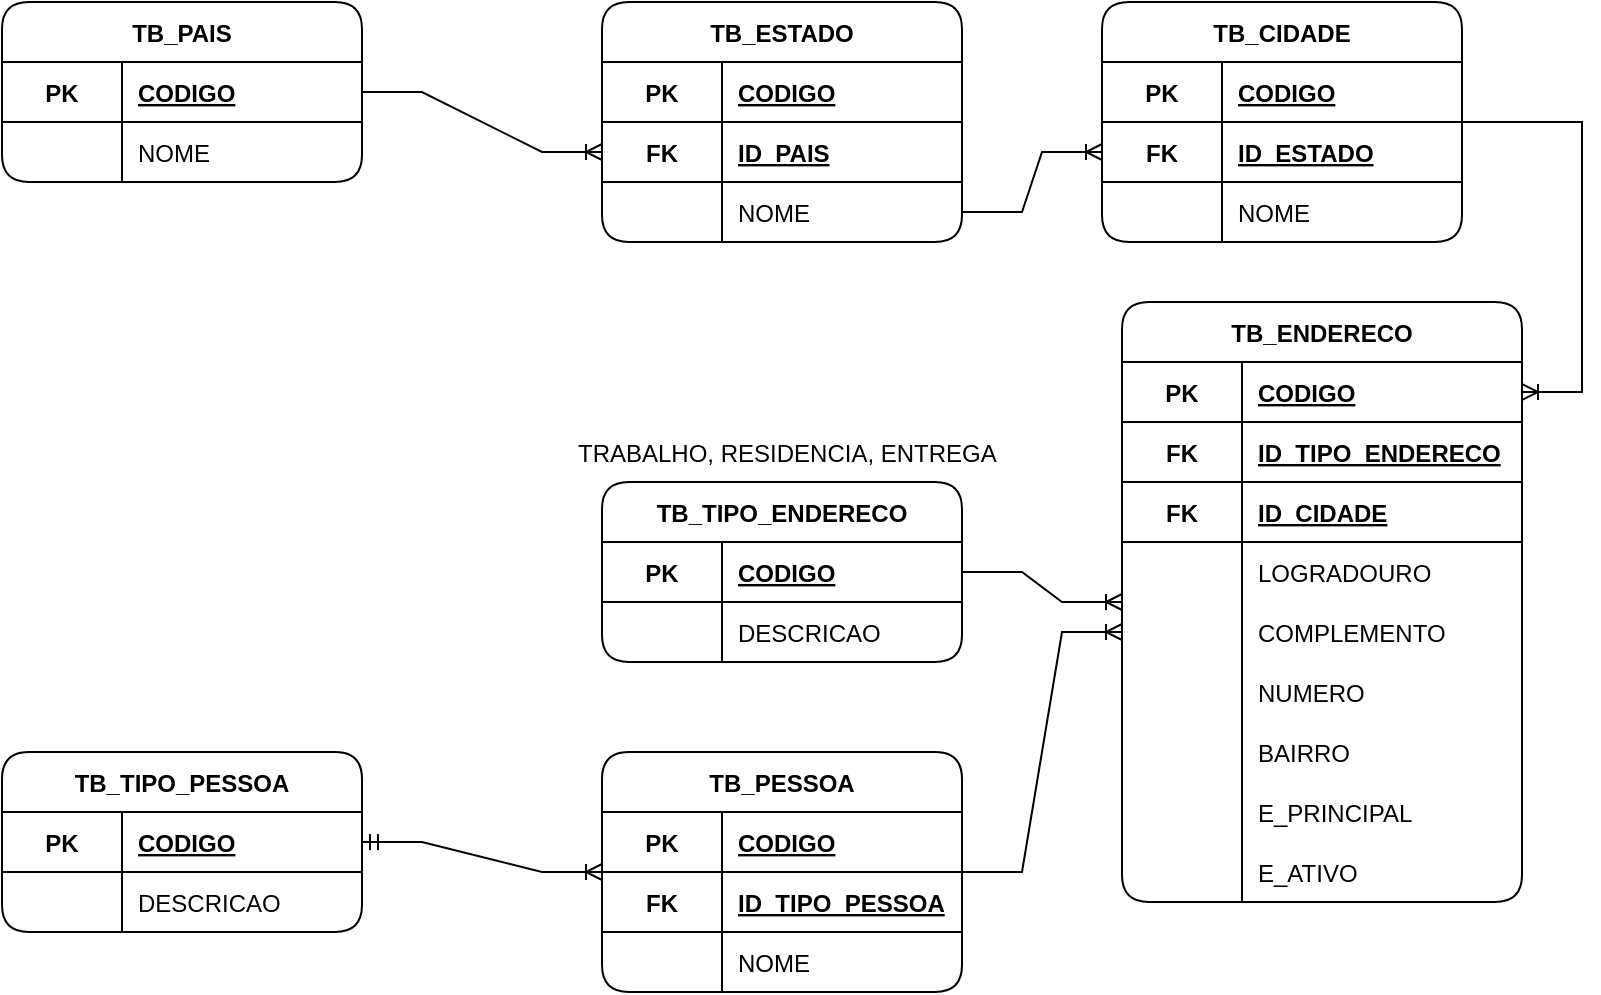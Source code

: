 <mxfile version="20.2.3" type="device"><diagram id="i-SD2bK4iuJnEIOqlncU" name="Página-1"><mxGraphModel dx="973" dy="527" grid="1" gridSize="10" guides="1" tooltips="1" connect="1" arrows="1" fold="1" page="1" pageScale="1" pageWidth="827" pageHeight="1169" math="0" shadow="0"><root><mxCell id="0"/><mxCell id="1" parent="0"/><mxCell id="8jHYjK7J1Tj9A5m1yeMU-17" value="TB_TIPO_PESSOA" style="shape=table;startSize=30;container=1;collapsible=1;childLayout=tableLayout;fixedRows=1;rowLines=0;fontStyle=1;align=center;resizeLast=1;swimlaneFillColor=default;rounded=1;sketch=0;" vertex="1" parent="1"><mxGeometry x="10" y="395" width="180" height="90" as="geometry"/></mxCell><mxCell id="8jHYjK7J1Tj9A5m1yeMU-21" value="" style="shape=tableRow;horizontal=0;startSize=0;swimlaneHead=0;swimlaneBody=0;fillColor=none;collapsible=0;dropTarget=0;points=[[0,0.5],[1,0.5]];portConstraint=eastwest;top=0;left=0;right=0;bottom=1;" vertex="1" parent="8jHYjK7J1Tj9A5m1yeMU-17"><mxGeometry y="30" width="180" height="30" as="geometry"/></mxCell><mxCell id="8jHYjK7J1Tj9A5m1yeMU-22" value="PK" style="shape=partialRectangle;connectable=0;fillColor=none;top=0;left=0;bottom=0;right=0;fontStyle=1;overflow=hidden;" vertex="1" parent="8jHYjK7J1Tj9A5m1yeMU-21"><mxGeometry width="60" height="30" as="geometry"><mxRectangle width="60" height="30" as="alternateBounds"/></mxGeometry></mxCell><mxCell id="8jHYjK7J1Tj9A5m1yeMU-23" value="CODIGO" style="shape=partialRectangle;connectable=0;fillColor=none;top=0;left=0;bottom=0;right=0;align=left;spacingLeft=6;fontStyle=5;overflow=hidden;" vertex="1" parent="8jHYjK7J1Tj9A5m1yeMU-21"><mxGeometry x="60" width="120" height="30" as="geometry"><mxRectangle width="120" height="30" as="alternateBounds"/></mxGeometry></mxCell><mxCell id="8jHYjK7J1Tj9A5m1yeMU-24" value="" style="shape=tableRow;horizontal=0;startSize=0;swimlaneHead=0;swimlaneBody=0;fillColor=none;collapsible=0;dropTarget=0;points=[[0,0.5],[1,0.5]];portConstraint=eastwest;top=0;left=0;right=0;bottom=0;" vertex="1" parent="8jHYjK7J1Tj9A5m1yeMU-17"><mxGeometry y="60" width="180" height="30" as="geometry"/></mxCell><mxCell id="8jHYjK7J1Tj9A5m1yeMU-25" value="" style="shape=partialRectangle;connectable=0;fillColor=none;top=0;left=0;bottom=0;right=0;editable=1;overflow=hidden;" vertex="1" parent="8jHYjK7J1Tj9A5m1yeMU-24"><mxGeometry width="60" height="30" as="geometry"><mxRectangle width="60" height="30" as="alternateBounds"/></mxGeometry></mxCell><mxCell id="8jHYjK7J1Tj9A5m1yeMU-26" value="DESCRICAO" style="shape=partialRectangle;connectable=0;fillColor=none;top=0;left=0;bottom=0;right=0;align=left;spacingLeft=6;overflow=hidden;" vertex="1" parent="8jHYjK7J1Tj9A5m1yeMU-24"><mxGeometry x="60" width="120" height="30" as="geometry"><mxRectangle width="120" height="30" as="alternateBounds"/></mxGeometry></mxCell><mxCell id="8jHYjK7J1Tj9A5m1yeMU-30" value="TB_PESSOA" style="shape=table;startSize=30;container=1;collapsible=1;childLayout=tableLayout;fixedRows=1;rowLines=0;fontStyle=1;align=center;resizeLast=1;swimlaneFillColor=default;rounded=1;sketch=0;" vertex="1" parent="1"><mxGeometry x="310" y="395" width="180" height="120" as="geometry"/></mxCell><mxCell id="8jHYjK7J1Tj9A5m1yeMU-31" value="" style="shape=tableRow;horizontal=0;startSize=0;swimlaneHead=0;swimlaneBody=0;fillColor=none;collapsible=0;dropTarget=0;points=[[0,0.5],[1,0.5]];portConstraint=eastwest;top=0;left=0;right=0;bottom=1;" vertex="1" parent="8jHYjK7J1Tj9A5m1yeMU-30"><mxGeometry y="30" width="180" height="30" as="geometry"/></mxCell><mxCell id="8jHYjK7J1Tj9A5m1yeMU-32" value="PK" style="shape=partialRectangle;connectable=0;fillColor=none;top=0;left=0;bottom=0;right=0;fontStyle=1;overflow=hidden;" vertex="1" parent="8jHYjK7J1Tj9A5m1yeMU-31"><mxGeometry width="60" height="30" as="geometry"><mxRectangle width="60" height="30" as="alternateBounds"/></mxGeometry></mxCell><mxCell id="8jHYjK7J1Tj9A5m1yeMU-33" value="CODIGO" style="shape=partialRectangle;connectable=0;fillColor=none;top=0;left=0;bottom=0;right=0;align=left;spacingLeft=6;fontStyle=5;overflow=hidden;" vertex="1" parent="8jHYjK7J1Tj9A5m1yeMU-31"><mxGeometry x="60" width="120" height="30" as="geometry"><mxRectangle width="120" height="30" as="alternateBounds"/></mxGeometry></mxCell><mxCell id="8jHYjK7J1Tj9A5m1yeMU-37" value="" style="shape=tableRow;horizontal=0;startSize=0;swimlaneHead=0;swimlaneBody=0;fillColor=none;collapsible=0;dropTarget=0;points=[[0,0.5],[1,0.5]];portConstraint=eastwest;top=0;left=0;right=0;bottom=1;" vertex="1" parent="8jHYjK7J1Tj9A5m1yeMU-30"><mxGeometry y="60" width="180" height="30" as="geometry"/></mxCell><mxCell id="8jHYjK7J1Tj9A5m1yeMU-38" value="FK" style="shape=partialRectangle;connectable=0;fillColor=none;top=0;left=0;bottom=0;right=0;fontStyle=1;overflow=hidden;" vertex="1" parent="8jHYjK7J1Tj9A5m1yeMU-37"><mxGeometry width="60" height="30" as="geometry"><mxRectangle width="60" height="30" as="alternateBounds"/></mxGeometry></mxCell><mxCell id="8jHYjK7J1Tj9A5m1yeMU-39" value="ID_TIPO_PESSOA" style="shape=partialRectangle;connectable=0;fillColor=none;top=0;left=0;bottom=0;right=0;align=left;spacingLeft=6;fontStyle=5;overflow=hidden;" vertex="1" parent="8jHYjK7J1Tj9A5m1yeMU-37"><mxGeometry x="60" width="120" height="30" as="geometry"><mxRectangle width="120" height="30" as="alternateBounds"/></mxGeometry></mxCell><mxCell id="8jHYjK7J1Tj9A5m1yeMU-34" value="" style="shape=tableRow;horizontal=0;startSize=0;swimlaneHead=0;swimlaneBody=0;fillColor=none;collapsible=0;dropTarget=0;points=[[0,0.5],[1,0.5]];portConstraint=eastwest;top=0;left=0;right=0;bottom=0;" vertex="1" parent="8jHYjK7J1Tj9A5m1yeMU-30"><mxGeometry y="90" width="180" height="30" as="geometry"/></mxCell><mxCell id="8jHYjK7J1Tj9A5m1yeMU-35" value="" style="shape=partialRectangle;connectable=0;fillColor=none;top=0;left=0;bottom=0;right=0;editable=1;overflow=hidden;" vertex="1" parent="8jHYjK7J1Tj9A5m1yeMU-34"><mxGeometry width="60" height="30" as="geometry"><mxRectangle width="60" height="30" as="alternateBounds"/></mxGeometry></mxCell><mxCell id="8jHYjK7J1Tj9A5m1yeMU-36" value="NOME" style="shape=partialRectangle;connectable=0;fillColor=none;top=0;left=0;bottom=0;right=0;align=left;spacingLeft=6;overflow=hidden;" vertex="1" parent="8jHYjK7J1Tj9A5m1yeMU-34"><mxGeometry x="60" width="120" height="30" as="geometry"><mxRectangle width="120" height="30" as="alternateBounds"/></mxGeometry></mxCell><mxCell id="8jHYjK7J1Tj9A5m1yeMU-40" value="" style="edgeStyle=entityRelationEdgeStyle;fontSize=12;html=1;endArrow=ERoneToMany;startArrow=ERmandOne;rounded=0;" edge="1" parent="1" source="8jHYjK7J1Tj9A5m1yeMU-17" target="8jHYjK7J1Tj9A5m1yeMU-30"><mxGeometry width="100" height="100" relative="1" as="geometry"><mxPoint x="280" y="665" as="sourcePoint"/><mxPoint x="380" y="565" as="targetPoint"/></mxGeometry></mxCell><mxCell id="8jHYjK7J1Tj9A5m1yeMU-41" value="TB_ENDERECO" style="shape=table;startSize=30;container=1;collapsible=1;childLayout=tableLayout;fixedRows=1;rowLines=0;fontStyle=1;align=center;resizeLast=1;swimlaneFillColor=default;rounded=1;sketch=0;" vertex="1" parent="1"><mxGeometry x="570" y="170" width="200" height="300" as="geometry"/></mxCell><mxCell id="8jHYjK7J1Tj9A5m1yeMU-42" value="" style="shape=tableRow;horizontal=0;startSize=0;swimlaneHead=0;swimlaneBody=0;fillColor=none;collapsible=0;dropTarget=0;points=[[0,0.5],[1,0.5]];portConstraint=eastwest;top=0;left=0;right=0;bottom=1;" vertex="1" parent="8jHYjK7J1Tj9A5m1yeMU-41"><mxGeometry y="30" width="200" height="30" as="geometry"/></mxCell><mxCell id="8jHYjK7J1Tj9A5m1yeMU-43" value="PK" style="shape=partialRectangle;connectable=0;fillColor=none;top=0;left=0;bottom=0;right=0;fontStyle=1;overflow=hidden;" vertex="1" parent="8jHYjK7J1Tj9A5m1yeMU-42"><mxGeometry width="60" height="30" as="geometry"><mxRectangle width="60" height="30" as="alternateBounds"/></mxGeometry></mxCell><mxCell id="8jHYjK7J1Tj9A5m1yeMU-44" value="CODIGO" style="shape=partialRectangle;connectable=0;fillColor=none;top=0;left=0;bottom=0;right=0;align=left;spacingLeft=6;fontStyle=5;overflow=hidden;" vertex="1" parent="8jHYjK7J1Tj9A5m1yeMU-42"><mxGeometry x="60" width="140" height="30" as="geometry"><mxRectangle width="140" height="30" as="alternateBounds"/></mxGeometry></mxCell><mxCell id="8jHYjK7J1Tj9A5m1yeMU-107" value="" style="shape=tableRow;horizontal=0;startSize=0;swimlaneHead=0;swimlaneBody=0;fillColor=none;collapsible=0;dropTarget=0;points=[[0,0.5],[1,0.5]];portConstraint=eastwest;top=0;left=0;right=0;bottom=1;" vertex="1" parent="8jHYjK7J1Tj9A5m1yeMU-41"><mxGeometry y="60" width="200" height="30" as="geometry"/></mxCell><mxCell id="8jHYjK7J1Tj9A5m1yeMU-108" value="FK" style="shape=partialRectangle;connectable=0;fillColor=none;top=0;left=0;bottom=0;right=0;fontStyle=1;overflow=hidden;" vertex="1" parent="8jHYjK7J1Tj9A5m1yeMU-107"><mxGeometry width="60" height="30" as="geometry"><mxRectangle width="60" height="30" as="alternateBounds"/></mxGeometry></mxCell><mxCell id="8jHYjK7J1Tj9A5m1yeMU-109" value="ID_TIPO_ENDERECO" style="shape=partialRectangle;connectable=0;fillColor=none;top=0;left=0;bottom=0;right=0;align=left;spacingLeft=6;fontStyle=5;overflow=hidden;" vertex="1" parent="8jHYjK7J1Tj9A5m1yeMU-107"><mxGeometry x="60" width="140" height="30" as="geometry"><mxRectangle width="140" height="30" as="alternateBounds"/></mxGeometry></mxCell><mxCell id="8jHYjK7J1Tj9A5m1yeMU-54" value="" style="shape=tableRow;horizontal=0;startSize=0;swimlaneHead=0;swimlaneBody=0;fillColor=none;collapsible=0;dropTarget=0;points=[[0,0.5],[1,0.5]];portConstraint=eastwest;top=0;left=0;right=0;bottom=1;" vertex="1" parent="8jHYjK7J1Tj9A5m1yeMU-41"><mxGeometry y="90" width="200" height="30" as="geometry"/></mxCell><mxCell id="8jHYjK7J1Tj9A5m1yeMU-55" value="FK" style="shape=partialRectangle;connectable=0;fillColor=none;top=0;left=0;bottom=0;right=0;fontStyle=1;overflow=hidden;" vertex="1" parent="8jHYjK7J1Tj9A5m1yeMU-54"><mxGeometry width="60" height="30" as="geometry"><mxRectangle width="60" height="30" as="alternateBounds"/></mxGeometry></mxCell><mxCell id="8jHYjK7J1Tj9A5m1yeMU-56" value="ID_CIDADE" style="shape=partialRectangle;connectable=0;fillColor=none;top=0;left=0;bottom=0;right=0;align=left;spacingLeft=6;fontStyle=5;overflow=hidden;" vertex="1" parent="8jHYjK7J1Tj9A5m1yeMU-54"><mxGeometry x="60" width="140" height="30" as="geometry"><mxRectangle width="140" height="30" as="alternateBounds"/></mxGeometry></mxCell><mxCell id="8jHYjK7J1Tj9A5m1yeMU-48" value="" style="shape=tableRow;horizontal=0;startSize=0;swimlaneHead=0;swimlaneBody=0;fillColor=none;collapsible=0;dropTarget=0;points=[[0,0.5],[1,0.5]];portConstraint=eastwest;top=0;left=0;right=0;bottom=0;" vertex="1" parent="8jHYjK7J1Tj9A5m1yeMU-41"><mxGeometry y="120" width="200" height="30" as="geometry"/></mxCell><mxCell id="8jHYjK7J1Tj9A5m1yeMU-49" value="" style="shape=partialRectangle;connectable=0;fillColor=none;top=0;left=0;bottom=0;right=0;editable=1;overflow=hidden;" vertex="1" parent="8jHYjK7J1Tj9A5m1yeMU-48"><mxGeometry width="60" height="30" as="geometry"><mxRectangle width="60" height="30" as="alternateBounds"/></mxGeometry></mxCell><mxCell id="8jHYjK7J1Tj9A5m1yeMU-50" value="LOGRADOURO" style="shape=partialRectangle;connectable=0;fillColor=none;top=0;left=0;bottom=0;right=0;align=left;spacingLeft=6;overflow=hidden;" vertex="1" parent="8jHYjK7J1Tj9A5m1yeMU-48"><mxGeometry x="60" width="140" height="30" as="geometry"><mxRectangle width="140" height="30" as="alternateBounds"/></mxGeometry></mxCell><mxCell id="8jHYjK7J1Tj9A5m1yeMU-51" value="" style="shape=tableRow;horizontal=0;startSize=0;swimlaneHead=0;swimlaneBody=0;fillColor=none;collapsible=0;dropTarget=0;points=[[0,0.5],[1,0.5]];portConstraint=eastwest;top=0;left=0;right=0;bottom=0;" vertex="1" parent="8jHYjK7J1Tj9A5m1yeMU-41"><mxGeometry y="150" width="200" height="30" as="geometry"/></mxCell><mxCell id="8jHYjK7J1Tj9A5m1yeMU-52" value="" style="shape=partialRectangle;connectable=0;fillColor=none;top=0;left=0;bottom=0;right=0;editable=1;overflow=hidden;" vertex="1" parent="8jHYjK7J1Tj9A5m1yeMU-51"><mxGeometry width="60" height="30" as="geometry"><mxRectangle width="60" height="30" as="alternateBounds"/></mxGeometry></mxCell><mxCell id="8jHYjK7J1Tj9A5m1yeMU-53" value="COMPLEMENTO" style="shape=partialRectangle;connectable=0;fillColor=none;top=0;left=0;bottom=0;right=0;align=left;spacingLeft=6;overflow=hidden;" vertex="1" parent="8jHYjK7J1Tj9A5m1yeMU-51"><mxGeometry x="60" width="140" height="30" as="geometry"><mxRectangle width="140" height="30" as="alternateBounds"/></mxGeometry></mxCell><mxCell id="8jHYjK7J1Tj9A5m1yeMU-97" value="" style="shape=tableRow;horizontal=0;startSize=0;swimlaneHead=0;swimlaneBody=0;fillColor=none;collapsible=0;dropTarget=0;points=[[0,0.5],[1,0.5]];portConstraint=eastwest;top=0;left=0;right=0;bottom=0;" vertex="1" parent="8jHYjK7J1Tj9A5m1yeMU-41"><mxGeometry y="180" width="200" height="30" as="geometry"/></mxCell><mxCell id="8jHYjK7J1Tj9A5m1yeMU-98" value="" style="shape=partialRectangle;connectable=0;fillColor=none;top=0;left=0;bottom=0;right=0;editable=1;overflow=hidden;" vertex="1" parent="8jHYjK7J1Tj9A5m1yeMU-97"><mxGeometry width="60" height="30" as="geometry"><mxRectangle width="60" height="30" as="alternateBounds"/></mxGeometry></mxCell><mxCell id="8jHYjK7J1Tj9A5m1yeMU-99" value="NUMERO" style="shape=partialRectangle;connectable=0;fillColor=none;top=0;left=0;bottom=0;right=0;align=left;spacingLeft=6;overflow=hidden;" vertex="1" parent="8jHYjK7J1Tj9A5m1yeMU-97"><mxGeometry x="60" width="140" height="30" as="geometry"><mxRectangle width="140" height="30" as="alternateBounds"/></mxGeometry></mxCell><mxCell id="8jHYjK7J1Tj9A5m1yeMU-100" value="" style="shape=tableRow;horizontal=0;startSize=0;swimlaneHead=0;swimlaneBody=0;fillColor=none;collapsible=0;dropTarget=0;points=[[0,0.5],[1,0.5]];portConstraint=eastwest;top=0;left=0;right=0;bottom=0;" vertex="1" parent="8jHYjK7J1Tj9A5m1yeMU-41"><mxGeometry y="210" width="200" height="30" as="geometry"/></mxCell><mxCell id="8jHYjK7J1Tj9A5m1yeMU-101" value="" style="shape=partialRectangle;connectable=0;fillColor=none;top=0;left=0;bottom=0;right=0;editable=1;overflow=hidden;" vertex="1" parent="8jHYjK7J1Tj9A5m1yeMU-100"><mxGeometry width="60" height="30" as="geometry"><mxRectangle width="60" height="30" as="alternateBounds"/></mxGeometry></mxCell><mxCell id="8jHYjK7J1Tj9A5m1yeMU-102" value="BAIRRO" style="shape=partialRectangle;connectable=0;fillColor=none;top=0;left=0;bottom=0;right=0;align=left;spacingLeft=6;overflow=hidden;" vertex="1" parent="8jHYjK7J1Tj9A5m1yeMU-100"><mxGeometry x="60" width="140" height="30" as="geometry"><mxRectangle width="140" height="30" as="alternateBounds"/></mxGeometry></mxCell><mxCell id="8jHYjK7J1Tj9A5m1yeMU-103" value="" style="shape=tableRow;horizontal=0;startSize=0;swimlaneHead=0;swimlaneBody=0;fillColor=none;collapsible=0;dropTarget=0;points=[[0,0.5],[1,0.5]];portConstraint=eastwest;top=0;left=0;right=0;bottom=0;" vertex="1" parent="8jHYjK7J1Tj9A5m1yeMU-41"><mxGeometry y="240" width="200" height="30" as="geometry"/></mxCell><mxCell id="8jHYjK7J1Tj9A5m1yeMU-104" value="" style="shape=partialRectangle;connectable=0;fillColor=none;top=0;left=0;bottom=0;right=0;editable=1;overflow=hidden;" vertex="1" parent="8jHYjK7J1Tj9A5m1yeMU-103"><mxGeometry width="60" height="30" as="geometry"><mxRectangle width="60" height="30" as="alternateBounds"/></mxGeometry></mxCell><mxCell id="8jHYjK7J1Tj9A5m1yeMU-105" value="E_PRINCIPAL" style="shape=partialRectangle;connectable=0;fillColor=none;top=0;left=0;bottom=0;right=0;align=left;spacingLeft=6;overflow=hidden;" vertex="1" parent="8jHYjK7J1Tj9A5m1yeMU-103"><mxGeometry x="60" width="140" height="30" as="geometry"><mxRectangle width="140" height="30" as="alternateBounds"/></mxGeometry></mxCell><mxCell id="8jHYjK7J1Tj9A5m1yeMU-120" value="" style="shape=tableRow;horizontal=0;startSize=0;swimlaneHead=0;swimlaneBody=0;fillColor=none;collapsible=0;dropTarget=0;points=[[0,0.5],[1,0.5]];portConstraint=eastwest;top=0;left=0;right=0;bottom=0;" vertex="1" parent="8jHYjK7J1Tj9A5m1yeMU-41"><mxGeometry y="270" width="200" height="30" as="geometry"/></mxCell><mxCell id="8jHYjK7J1Tj9A5m1yeMU-121" value="" style="shape=partialRectangle;connectable=0;fillColor=none;top=0;left=0;bottom=0;right=0;editable=1;overflow=hidden;" vertex="1" parent="8jHYjK7J1Tj9A5m1yeMU-120"><mxGeometry width="60" height="30" as="geometry"><mxRectangle width="60" height="30" as="alternateBounds"/></mxGeometry></mxCell><mxCell id="8jHYjK7J1Tj9A5m1yeMU-122" value="E_ATIVO" style="shape=partialRectangle;connectable=0;fillColor=none;top=0;left=0;bottom=0;right=0;align=left;spacingLeft=6;overflow=hidden;" vertex="1" parent="8jHYjK7J1Tj9A5m1yeMU-120"><mxGeometry x="60" width="140" height="30" as="geometry"><mxRectangle width="140" height="30" as="alternateBounds"/></mxGeometry></mxCell><mxCell id="8jHYjK7J1Tj9A5m1yeMU-57" value="TB_PAIS" style="shape=table;startSize=30;container=1;collapsible=1;childLayout=tableLayout;fixedRows=1;rowLines=0;fontStyle=1;align=center;resizeLast=1;swimlaneFillColor=default;rounded=1;sketch=0;" vertex="1" parent="1"><mxGeometry x="10" y="20" width="180" height="90" as="geometry"/></mxCell><mxCell id="8jHYjK7J1Tj9A5m1yeMU-58" value="" style="shape=tableRow;horizontal=0;startSize=0;swimlaneHead=0;swimlaneBody=0;fillColor=none;collapsible=0;dropTarget=0;points=[[0,0.5],[1,0.5]];portConstraint=eastwest;top=0;left=0;right=0;bottom=1;" vertex="1" parent="8jHYjK7J1Tj9A5m1yeMU-57"><mxGeometry y="30" width="180" height="30" as="geometry"/></mxCell><mxCell id="8jHYjK7J1Tj9A5m1yeMU-59" value="PK" style="shape=partialRectangle;connectable=0;fillColor=none;top=0;left=0;bottom=0;right=0;fontStyle=1;overflow=hidden;" vertex="1" parent="8jHYjK7J1Tj9A5m1yeMU-58"><mxGeometry width="60" height="30" as="geometry"><mxRectangle width="60" height="30" as="alternateBounds"/></mxGeometry></mxCell><mxCell id="8jHYjK7J1Tj9A5m1yeMU-60" value="CODIGO" style="shape=partialRectangle;connectable=0;fillColor=none;top=0;left=0;bottom=0;right=0;align=left;spacingLeft=6;fontStyle=5;overflow=hidden;" vertex="1" parent="8jHYjK7J1Tj9A5m1yeMU-58"><mxGeometry x="60" width="120" height="30" as="geometry"><mxRectangle width="120" height="30" as="alternateBounds"/></mxGeometry></mxCell><mxCell id="8jHYjK7J1Tj9A5m1yeMU-64" value="" style="shape=tableRow;horizontal=0;startSize=0;swimlaneHead=0;swimlaneBody=0;fillColor=none;collapsible=0;dropTarget=0;points=[[0,0.5],[1,0.5]];portConstraint=eastwest;top=0;left=0;right=0;bottom=0;" vertex="1" parent="8jHYjK7J1Tj9A5m1yeMU-57"><mxGeometry y="60" width="180" height="30" as="geometry"/></mxCell><mxCell id="8jHYjK7J1Tj9A5m1yeMU-65" value="" style="shape=partialRectangle;connectable=0;fillColor=none;top=0;left=0;bottom=0;right=0;editable=1;overflow=hidden;" vertex="1" parent="8jHYjK7J1Tj9A5m1yeMU-64"><mxGeometry width="60" height="30" as="geometry"><mxRectangle width="60" height="30" as="alternateBounds"/></mxGeometry></mxCell><mxCell id="8jHYjK7J1Tj9A5m1yeMU-66" value="NOME" style="shape=partialRectangle;connectable=0;fillColor=none;top=0;left=0;bottom=0;right=0;align=left;spacingLeft=6;overflow=hidden;" vertex="1" parent="8jHYjK7J1Tj9A5m1yeMU-64"><mxGeometry x="60" width="120" height="30" as="geometry"><mxRectangle width="120" height="30" as="alternateBounds"/></mxGeometry></mxCell><mxCell id="8jHYjK7J1Tj9A5m1yeMU-70" value="TB_CIDADE" style="shape=table;startSize=30;container=1;collapsible=1;childLayout=tableLayout;fixedRows=1;rowLines=0;fontStyle=1;align=center;resizeLast=1;swimlaneFillColor=default;rounded=1;sketch=0;" vertex="1" parent="1"><mxGeometry x="560" y="20" width="180" height="120" as="geometry"/></mxCell><mxCell id="8jHYjK7J1Tj9A5m1yeMU-71" value="" style="shape=tableRow;horizontal=0;startSize=0;swimlaneHead=0;swimlaneBody=0;fillColor=none;collapsible=0;dropTarget=0;points=[[0,0.5],[1,0.5]];portConstraint=eastwest;top=0;left=0;right=0;bottom=1;" vertex="1" parent="8jHYjK7J1Tj9A5m1yeMU-70"><mxGeometry y="30" width="180" height="30" as="geometry"/></mxCell><mxCell id="8jHYjK7J1Tj9A5m1yeMU-72" value="PK" style="shape=partialRectangle;connectable=0;fillColor=none;top=0;left=0;bottom=0;right=0;fontStyle=1;overflow=hidden;" vertex="1" parent="8jHYjK7J1Tj9A5m1yeMU-71"><mxGeometry width="60" height="30" as="geometry"><mxRectangle width="60" height="30" as="alternateBounds"/></mxGeometry></mxCell><mxCell id="8jHYjK7J1Tj9A5m1yeMU-73" value="CODIGO" style="shape=partialRectangle;connectable=0;fillColor=none;top=0;left=0;bottom=0;right=0;align=left;spacingLeft=6;fontStyle=5;overflow=hidden;" vertex="1" parent="8jHYjK7J1Tj9A5m1yeMU-71"><mxGeometry x="60" width="120" height="30" as="geometry"><mxRectangle width="120" height="30" as="alternateBounds"/></mxGeometry></mxCell><mxCell id="8jHYjK7J1Tj9A5m1yeMU-74" value="" style="shape=tableRow;horizontal=0;startSize=0;swimlaneHead=0;swimlaneBody=0;fillColor=none;collapsible=0;dropTarget=0;points=[[0,0.5],[1,0.5]];portConstraint=eastwest;top=0;left=0;right=0;bottom=1;" vertex="1" parent="8jHYjK7J1Tj9A5m1yeMU-70"><mxGeometry y="60" width="180" height="30" as="geometry"/></mxCell><mxCell id="8jHYjK7J1Tj9A5m1yeMU-75" value="FK" style="shape=partialRectangle;connectable=0;fillColor=none;top=0;left=0;bottom=0;right=0;fontStyle=1;overflow=hidden;" vertex="1" parent="8jHYjK7J1Tj9A5m1yeMU-74"><mxGeometry width="60" height="30" as="geometry"><mxRectangle width="60" height="30" as="alternateBounds"/></mxGeometry></mxCell><mxCell id="8jHYjK7J1Tj9A5m1yeMU-76" value="ID_ESTADO" style="shape=partialRectangle;connectable=0;fillColor=none;top=0;left=0;bottom=0;right=0;align=left;spacingLeft=6;fontStyle=5;overflow=hidden;" vertex="1" parent="8jHYjK7J1Tj9A5m1yeMU-74"><mxGeometry x="60" width="120" height="30" as="geometry"><mxRectangle width="120" height="30" as="alternateBounds"/></mxGeometry></mxCell><mxCell id="8jHYjK7J1Tj9A5m1yeMU-77" value="" style="shape=tableRow;horizontal=0;startSize=0;swimlaneHead=0;swimlaneBody=0;fillColor=none;collapsible=0;dropTarget=0;points=[[0,0.5],[1,0.5]];portConstraint=eastwest;top=0;left=0;right=0;bottom=0;" vertex="1" parent="8jHYjK7J1Tj9A5m1yeMU-70"><mxGeometry y="90" width="180" height="30" as="geometry"/></mxCell><mxCell id="8jHYjK7J1Tj9A5m1yeMU-78" value="" style="shape=partialRectangle;connectable=0;fillColor=none;top=0;left=0;bottom=0;right=0;editable=1;overflow=hidden;" vertex="1" parent="8jHYjK7J1Tj9A5m1yeMU-77"><mxGeometry width="60" height="30" as="geometry"><mxRectangle width="60" height="30" as="alternateBounds"/></mxGeometry></mxCell><mxCell id="8jHYjK7J1Tj9A5m1yeMU-79" value="NOME" style="shape=partialRectangle;connectable=0;fillColor=none;top=0;left=0;bottom=0;right=0;align=left;spacingLeft=6;overflow=hidden;" vertex="1" parent="8jHYjK7J1Tj9A5m1yeMU-77"><mxGeometry x="60" width="120" height="30" as="geometry"><mxRectangle width="120" height="30" as="alternateBounds"/></mxGeometry></mxCell><mxCell id="8jHYjK7J1Tj9A5m1yeMU-83" value="TB_ESTADO" style="shape=table;startSize=30;container=1;collapsible=1;childLayout=tableLayout;fixedRows=1;rowLines=0;fontStyle=1;align=center;resizeLast=1;swimlaneFillColor=default;rounded=1;sketch=0;" vertex="1" parent="1"><mxGeometry x="310" y="20" width="180" height="120" as="geometry"/></mxCell><mxCell id="8jHYjK7J1Tj9A5m1yeMU-84" value="" style="shape=tableRow;horizontal=0;startSize=0;swimlaneHead=0;swimlaneBody=0;fillColor=none;collapsible=0;dropTarget=0;points=[[0,0.5],[1,0.5]];portConstraint=eastwest;top=0;left=0;right=0;bottom=1;" vertex="1" parent="8jHYjK7J1Tj9A5m1yeMU-83"><mxGeometry y="30" width="180" height="30" as="geometry"/></mxCell><mxCell id="8jHYjK7J1Tj9A5m1yeMU-85" value="PK" style="shape=partialRectangle;connectable=0;fillColor=none;top=0;left=0;bottom=0;right=0;fontStyle=1;overflow=hidden;" vertex="1" parent="8jHYjK7J1Tj9A5m1yeMU-84"><mxGeometry width="60" height="30" as="geometry"><mxRectangle width="60" height="30" as="alternateBounds"/></mxGeometry></mxCell><mxCell id="8jHYjK7J1Tj9A5m1yeMU-86" value="CODIGO" style="shape=partialRectangle;connectable=0;fillColor=none;top=0;left=0;bottom=0;right=0;align=left;spacingLeft=6;fontStyle=5;overflow=hidden;" vertex="1" parent="8jHYjK7J1Tj9A5m1yeMU-84"><mxGeometry x="60" width="120" height="30" as="geometry"><mxRectangle width="120" height="30" as="alternateBounds"/></mxGeometry></mxCell><mxCell id="8jHYjK7J1Tj9A5m1yeMU-87" value="" style="shape=tableRow;horizontal=0;startSize=0;swimlaneHead=0;swimlaneBody=0;fillColor=none;collapsible=0;dropTarget=0;points=[[0,0.5],[1,0.5]];portConstraint=eastwest;top=0;left=0;right=0;bottom=1;" vertex="1" parent="8jHYjK7J1Tj9A5m1yeMU-83"><mxGeometry y="60" width="180" height="30" as="geometry"/></mxCell><mxCell id="8jHYjK7J1Tj9A5m1yeMU-88" value="FK" style="shape=partialRectangle;connectable=0;fillColor=none;top=0;left=0;bottom=0;right=0;fontStyle=1;overflow=hidden;" vertex="1" parent="8jHYjK7J1Tj9A5m1yeMU-87"><mxGeometry width="60" height="30" as="geometry"><mxRectangle width="60" height="30" as="alternateBounds"/></mxGeometry></mxCell><mxCell id="8jHYjK7J1Tj9A5m1yeMU-89" value="ID_PAIS" style="shape=partialRectangle;connectable=0;fillColor=none;top=0;left=0;bottom=0;right=0;align=left;spacingLeft=6;fontStyle=5;overflow=hidden;" vertex="1" parent="8jHYjK7J1Tj9A5m1yeMU-87"><mxGeometry x="60" width="120" height="30" as="geometry"><mxRectangle width="120" height="30" as="alternateBounds"/></mxGeometry></mxCell><mxCell id="8jHYjK7J1Tj9A5m1yeMU-90" value="" style="shape=tableRow;horizontal=0;startSize=0;swimlaneHead=0;swimlaneBody=0;fillColor=none;collapsible=0;dropTarget=0;points=[[0,0.5],[1,0.5]];portConstraint=eastwest;top=0;left=0;right=0;bottom=0;" vertex="1" parent="8jHYjK7J1Tj9A5m1yeMU-83"><mxGeometry y="90" width="180" height="30" as="geometry"/></mxCell><mxCell id="8jHYjK7J1Tj9A5m1yeMU-91" value="" style="shape=partialRectangle;connectable=0;fillColor=none;top=0;left=0;bottom=0;right=0;editable=1;overflow=hidden;" vertex="1" parent="8jHYjK7J1Tj9A5m1yeMU-90"><mxGeometry width="60" height="30" as="geometry"><mxRectangle width="60" height="30" as="alternateBounds"/></mxGeometry></mxCell><mxCell id="8jHYjK7J1Tj9A5m1yeMU-92" value="NOME" style="shape=partialRectangle;connectable=0;fillColor=none;top=0;left=0;bottom=0;right=0;align=left;spacingLeft=6;overflow=hidden;" vertex="1" parent="8jHYjK7J1Tj9A5m1yeMU-90"><mxGeometry x="60" width="120" height="30" as="geometry"><mxRectangle width="120" height="30" as="alternateBounds"/></mxGeometry></mxCell><mxCell id="8jHYjK7J1Tj9A5m1yeMU-95" value="" style="edgeStyle=entityRelationEdgeStyle;fontSize=12;html=1;endArrow=ERoneToMany;rounded=0;" edge="1" parent="1" source="8jHYjK7J1Tj9A5m1yeMU-57" target="8jHYjK7J1Tj9A5m1yeMU-87"><mxGeometry width="100" height="100" relative="1" as="geometry"><mxPoint x="320" y="120" as="sourcePoint"/><mxPoint x="420" y="20" as="targetPoint"/></mxGeometry></mxCell><mxCell id="8jHYjK7J1Tj9A5m1yeMU-96" value="" style="edgeStyle=entityRelationEdgeStyle;fontSize=12;html=1;endArrow=ERoneToMany;rounded=0;" edge="1" parent="1" source="8jHYjK7J1Tj9A5m1yeMU-90" target="8jHYjK7J1Tj9A5m1yeMU-74"><mxGeometry width="100" height="100" relative="1" as="geometry"><mxPoint x="200" y="75" as="sourcePoint"/><mxPoint x="310" y="105" as="targetPoint"/></mxGeometry></mxCell><mxCell id="8jHYjK7J1Tj9A5m1yeMU-106" value="" style="edgeStyle=entityRelationEdgeStyle;fontSize=12;html=1;endArrow=ERoneToMany;rounded=0;" edge="1" parent="1" source="8jHYjK7J1Tj9A5m1yeMU-70" target="8jHYjK7J1Tj9A5m1yeMU-42"><mxGeometry width="100" height="100" relative="1" as="geometry"><mxPoint x="320" y="275" as="sourcePoint"/><mxPoint x="200" y="365" as="targetPoint"/></mxGeometry></mxCell><mxCell id="8jHYjK7J1Tj9A5m1yeMU-110" value="TB_TIPO_ENDERECO" style="shape=table;startSize=30;container=1;collapsible=1;childLayout=tableLayout;fixedRows=1;rowLines=0;fontStyle=1;align=center;resizeLast=1;swimlaneFillColor=default;rounded=1;sketch=0;" vertex="1" parent="1"><mxGeometry x="310" y="260" width="180" height="90" as="geometry"/></mxCell><mxCell id="8jHYjK7J1Tj9A5m1yeMU-111" value="" style="shape=tableRow;horizontal=0;startSize=0;swimlaneHead=0;swimlaneBody=0;fillColor=none;collapsible=0;dropTarget=0;points=[[0,0.5],[1,0.5]];portConstraint=eastwest;top=0;left=0;right=0;bottom=1;" vertex="1" parent="8jHYjK7J1Tj9A5m1yeMU-110"><mxGeometry y="30" width="180" height="30" as="geometry"/></mxCell><mxCell id="8jHYjK7J1Tj9A5m1yeMU-112" value="PK" style="shape=partialRectangle;connectable=0;fillColor=none;top=0;left=0;bottom=0;right=0;fontStyle=1;overflow=hidden;" vertex="1" parent="8jHYjK7J1Tj9A5m1yeMU-111"><mxGeometry width="60" height="30" as="geometry"><mxRectangle width="60" height="30" as="alternateBounds"/></mxGeometry></mxCell><mxCell id="8jHYjK7J1Tj9A5m1yeMU-113" value="CODIGO" style="shape=partialRectangle;connectable=0;fillColor=none;top=0;left=0;bottom=0;right=0;align=left;spacingLeft=6;fontStyle=5;overflow=hidden;" vertex="1" parent="8jHYjK7J1Tj9A5m1yeMU-111"><mxGeometry x="60" width="120" height="30" as="geometry"><mxRectangle width="120" height="30" as="alternateBounds"/></mxGeometry></mxCell><mxCell id="8jHYjK7J1Tj9A5m1yeMU-117" value="" style="shape=tableRow;horizontal=0;startSize=0;swimlaneHead=0;swimlaneBody=0;fillColor=none;collapsible=0;dropTarget=0;points=[[0,0.5],[1,0.5]];portConstraint=eastwest;top=0;left=0;right=0;bottom=0;" vertex="1" parent="8jHYjK7J1Tj9A5m1yeMU-110"><mxGeometry y="60" width="180" height="30" as="geometry"/></mxCell><mxCell id="8jHYjK7J1Tj9A5m1yeMU-118" value="" style="shape=partialRectangle;connectable=0;fillColor=none;top=0;left=0;bottom=0;right=0;editable=1;overflow=hidden;" vertex="1" parent="8jHYjK7J1Tj9A5m1yeMU-117"><mxGeometry width="60" height="30" as="geometry"><mxRectangle width="60" height="30" as="alternateBounds"/></mxGeometry></mxCell><mxCell id="8jHYjK7J1Tj9A5m1yeMU-119" value="DESCRICAO" style="shape=partialRectangle;connectable=0;fillColor=none;top=0;left=0;bottom=0;right=0;align=left;spacingLeft=6;overflow=hidden;" vertex="1" parent="8jHYjK7J1Tj9A5m1yeMU-117"><mxGeometry x="60" width="120" height="30" as="geometry"><mxRectangle width="120" height="30" as="alternateBounds"/></mxGeometry></mxCell><mxCell id="8jHYjK7J1Tj9A5m1yeMU-123" value="" style="edgeStyle=entityRelationEdgeStyle;fontSize=12;html=1;endArrow=ERoneToMany;rounded=0;" edge="1" parent="1" source="8jHYjK7J1Tj9A5m1yeMU-110" target="8jHYjK7J1Tj9A5m1yeMU-41"><mxGeometry width="100" height="100" relative="1" as="geometry"><mxPoint x="500" y="145" as="sourcePoint"/><mxPoint x="570" y="115" as="targetPoint"/></mxGeometry></mxCell><mxCell id="8jHYjK7J1Tj9A5m1yeMU-128" value="" style="shape=table;startSize=0;container=1;collapsible=1;childLayout=tableLayout;fixedRows=1;rowLines=0;fontStyle=0;align=center;resizeLast=1;strokeColor=none;fillColor=none;collapsible=0;rounded=1;sketch=0;" vertex="1" parent="1"><mxGeometry x="260" y="230" width="260" height="30" as="geometry"/></mxCell><mxCell id="8jHYjK7J1Tj9A5m1yeMU-129" value="" style="shape=tableRow;horizontal=0;startSize=0;swimlaneHead=0;swimlaneBody=0;fillColor=none;collapsible=0;dropTarget=0;points=[[0,0.5],[1,0.5]];portConstraint=eastwest;top=0;left=0;right=0;bottom=0;rounded=1;sketch=0;" vertex="1" parent="8jHYjK7J1Tj9A5m1yeMU-128"><mxGeometry width="260" height="30" as="geometry"/></mxCell><mxCell id="8jHYjK7J1Tj9A5m1yeMU-130" value="" style="shape=partialRectangle;connectable=0;fillColor=none;top=0;left=0;bottom=0;right=0;editable=1;overflow=hidden;rounded=1;sketch=0;" vertex="1" parent="8jHYjK7J1Tj9A5m1yeMU-129"><mxGeometry width="30" height="30" as="geometry"><mxRectangle width="30" height="30" as="alternateBounds"/></mxGeometry></mxCell><mxCell id="8jHYjK7J1Tj9A5m1yeMU-131" value="TRABALHO, RESIDENCIA, ENTREGA" style="shape=partialRectangle;connectable=0;fillColor=none;top=0;left=0;bottom=0;right=0;align=left;spacingLeft=6;overflow=hidden;rounded=1;sketch=0;" vertex="1" parent="8jHYjK7J1Tj9A5m1yeMU-129"><mxGeometry x="30" width="230" height="30" as="geometry"><mxRectangle width="230" height="30" as="alternateBounds"/></mxGeometry></mxCell><mxCell id="8jHYjK7J1Tj9A5m1yeMU-148" value="" style="edgeStyle=entityRelationEdgeStyle;fontSize=12;html=1;endArrow=ERoneToMany;rounded=0;" edge="1" parent="1" source="8jHYjK7J1Tj9A5m1yeMU-30" target="8jHYjK7J1Tj9A5m1yeMU-51"><mxGeometry width="100" height="100" relative="1" as="geometry"><mxPoint x="590" y="540" as="sourcePoint"/><mxPoint x="670" y="555.0" as="targetPoint"/></mxGeometry></mxCell></root></mxGraphModel></diagram></mxfile>